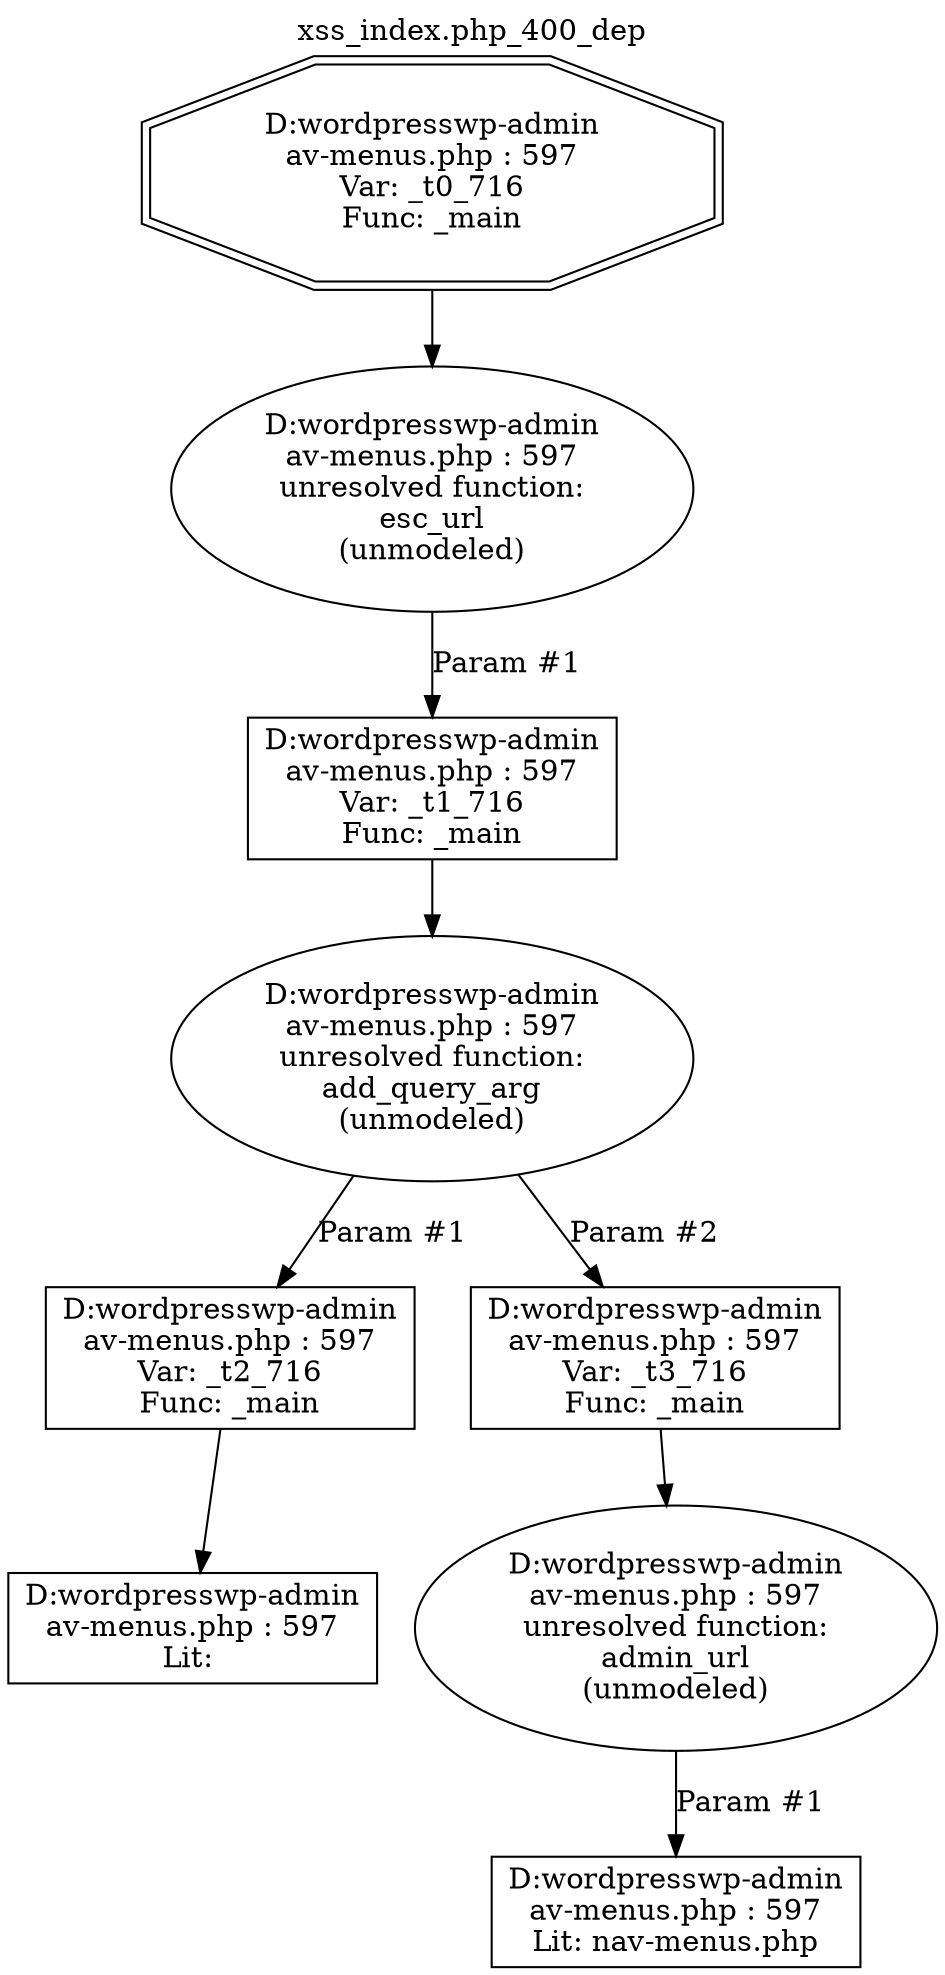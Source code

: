 digraph cfg {
  label="xss_index.php_400_dep";
  labelloc=t;
  n1 [shape=doubleoctagon, label="D:\wordpress\wp-admin\nav-menus.php : 597\nVar: _t0_716\nFunc: _main\n"];
  n2 [shape=ellipse, label="D:\wordpress\wp-admin\nav-menus.php : 597\nunresolved function:\nesc_url\n(unmodeled)\n"];
  n3 [shape=box, label="D:\wordpress\wp-admin\nav-menus.php : 597\nVar: _t1_716\nFunc: _main\n"];
  n4 [shape=ellipse, label="D:\wordpress\wp-admin\nav-menus.php : 597\nunresolved function:\nadd_query_arg\n(unmodeled)\n"];
  n5 [shape=box, label="D:\wordpress\wp-admin\nav-menus.php : 597\nVar: _t2_716\nFunc: _main\n"];
  n6 [shape=box, label="D:\wordpress\wp-admin\nav-menus.php : 597\nLit: \n"];
  n7 [shape=box, label="D:\wordpress\wp-admin\nav-menus.php : 597\nVar: _t3_716\nFunc: _main\n"];
  n8 [shape=ellipse, label="D:\wordpress\wp-admin\nav-menus.php : 597\nunresolved function:\nadmin_url\n(unmodeled)\n"];
  n9 [shape=box, label="D:\wordpress\wp-admin\nav-menus.php : 597\nLit: nav-menus.php\n"];
  n1 -> n2;
  n3 -> n4;
  n5 -> n6;
  n4 -> n5[label="Param #1"];
  n4 -> n7[label="Param #2"];
  n7 -> n8;
  n8 -> n9[label="Param #1"];
  n2 -> n3[label="Param #1"];
}
